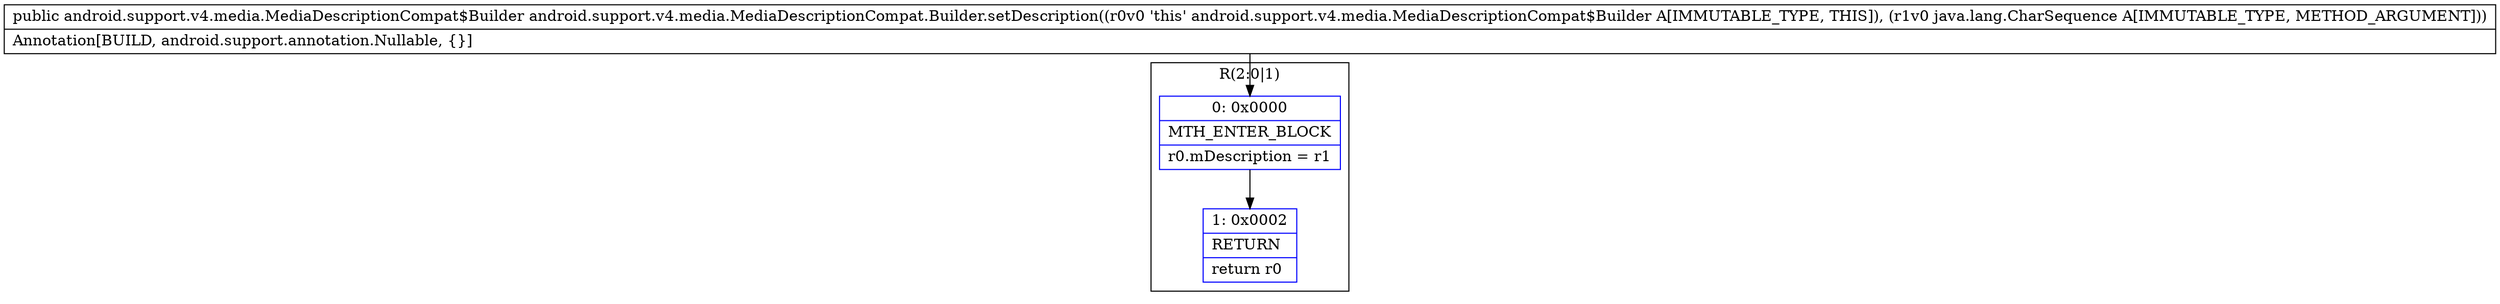 digraph "CFG forandroid.support.v4.media.MediaDescriptionCompat.Builder.setDescription(Ljava\/lang\/CharSequence;)Landroid\/support\/v4\/media\/MediaDescriptionCompat$Builder;" {
subgraph cluster_Region_1260821630 {
label = "R(2:0|1)";
node [shape=record,color=blue];
Node_0 [shape=record,label="{0\:\ 0x0000|MTH_ENTER_BLOCK\l|r0.mDescription = r1\l}"];
Node_1 [shape=record,label="{1\:\ 0x0002|RETURN\l|return r0\l}"];
}
MethodNode[shape=record,label="{public android.support.v4.media.MediaDescriptionCompat$Builder android.support.v4.media.MediaDescriptionCompat.Builder.setDescription((r0v0 'this' android.support.v4.media.MediaDescriptionCompat$Builder A[IMMUTABLE_TYPE, THIS]), (r1v0 java.lang.CharSequence A[IMMUTABLE_TYPE, METHOD_ARGUMENT]))  | Annotation[BUILD, android.support.annotation.Nullable, \{\}]\l}"];
MethodNode -> Node_0;
Node_0 -> Node_1;
}

